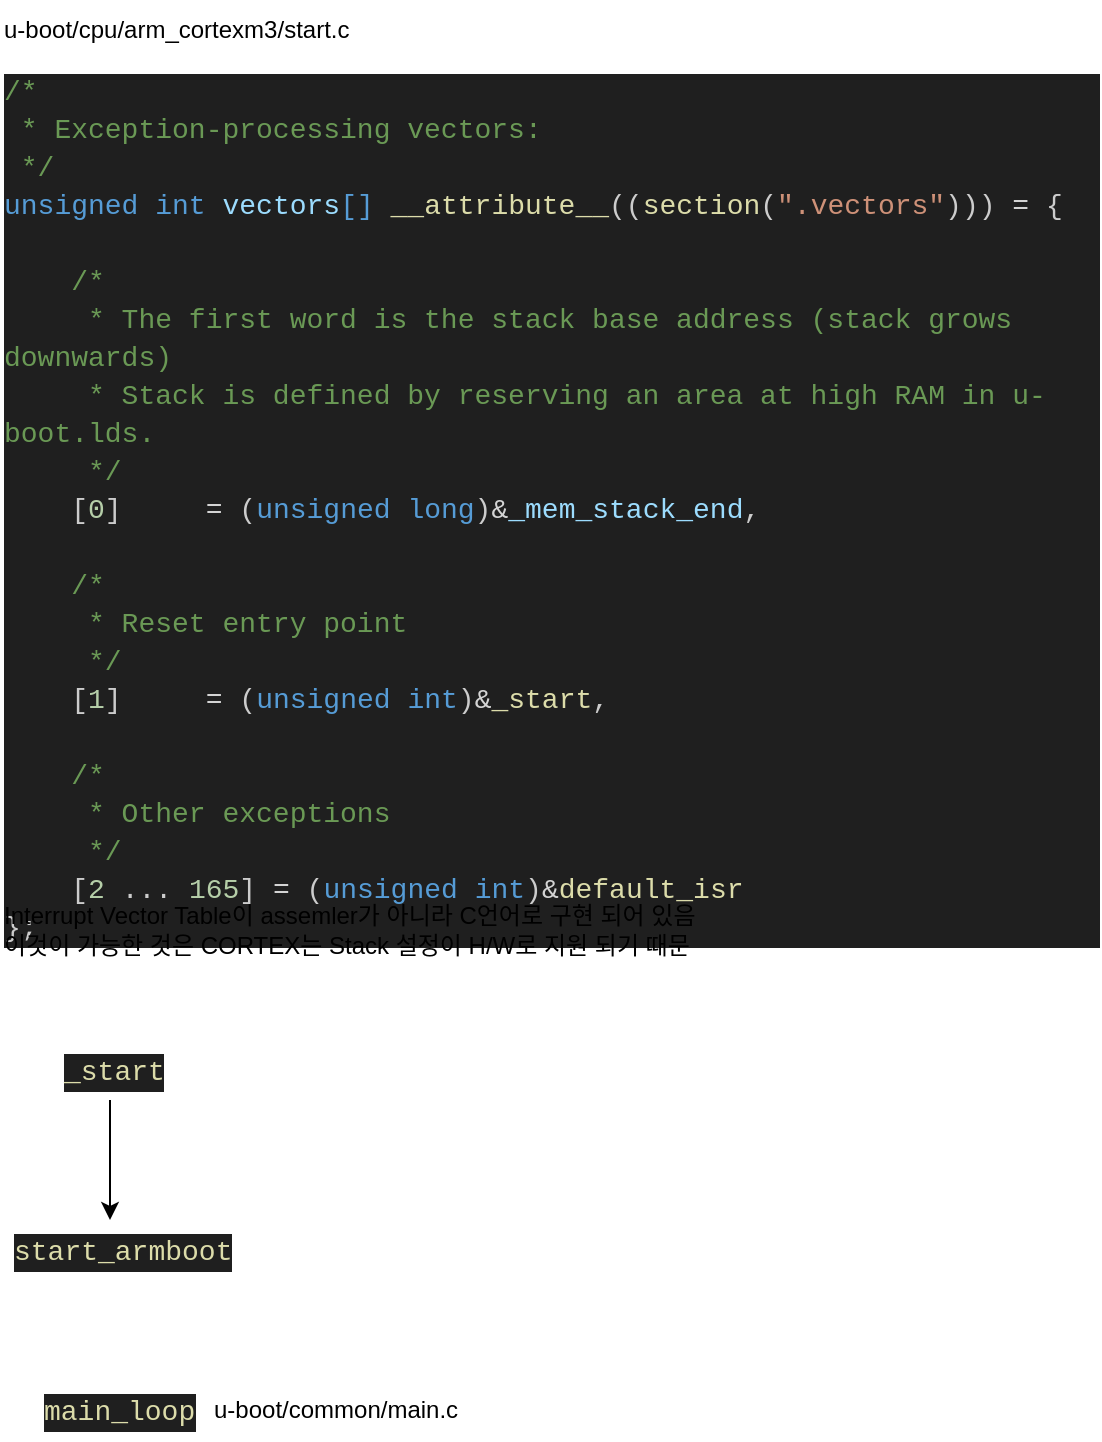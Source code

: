 <mxfile version="21.7.4" type="github">
  <diagram name="페이지-1" id="V8czD0fd6J0GJFK_vFva">
    <mxGraphModel dx="454" dy="446" grid="1" gridSize="10" guides="1" tooltips="1" connect="1" arrows="1" fold="1" page="1" pageScale="1" pageWidth="1654" pageHeight="2336" math="0" shadow="0">
      <root>
        <mxCell id="0" />
        <mxCell id="1" parent="0" />
        <mxCell id="0r8FNTHCxq8rm0fuSEPY-1" value="u-boot/cpu/arm_cortexm3/start.c" style="text;html=1;strokeColor=none;fillColor=none;align=left;verticalAlign=middle;whiteSpace=wrap;rounded=0;" vertex="1" parent="1">
          <mxGeometry x="40" y="40" width="190" height="30" as="geometry" />
        </mxCell>
        <mxCell id="0r8FNTHCxq8rm0fuSEPY-2" value="&lt;div style=&quot;color: rgb(204, 204, 204); background-color: rgb(31, 31, 31); font-family: Consolas, &amp;quot;Courier New&amp;quot;, monospace; font-weight: normal; font-size: 14px; line-height: 19px;&quot;&gt;&lt;div&gt;&lt;span style=&quot;color: #6a9955;&quot;&gt;/*&lt;/span&gt;&lt;/div&gt;&lt;div&gt;&lt;span style=&quot;color: #6a9955;&quot;&gt;&amp;nbsp;* Exception-processing vectors:&lt;/span&gt;&lt;/div&gt;&lt;div&gt;&lt;span style=&quot;color: #6a9955;&quot;&gt;&amp;nbsp;*/&lt;/span&gt;&lt;/div&gt;&lt;div&gt;&lt;span style=&quot;color: #569cd6;&quot;&gt;unsigned&lt;/span&gt;&lt;span style=&quot;color: #cccccc;&quot;&gt; &lt;/span&gt;&lt;span style=&quot;color: #569cd6;&quot;&gt;int&lt;/span&gt;&lt;span style=&quot;color: #cccccc;&quot;&gt; &lt;/span&gt;&lt;span style=&quot;color: #9cdcfe;&quot;&gt;vectors&lt;/span&gt;&lt;span style=&quot;color: #569cd6;&quot;&gt;[]&lt;/span&gt;&lt;span style=&quot;color: #cccccc;&quot;&gt; &lt;/span&gt;&lt;span style=&quot;color: #dcdcaa;&quot;&gt;__attribute__&lt;/span&gt;&lt;span style=&quot;color: #cccccc;&quot;&gt;((&lt;/span&gt;&lt;span style=&quot;color: #dcdcaa;&quot;&gt;section&lt;/span&gt;&lt;span style=&quot;color: #cccccc;&quot;&gt;(&lt;/span&gt;&lt;span style=&quot;color: #ce9178;&quot;&gt;&quot;.vectors&quot;&lt;/span&gt;&lt;span style=&quot;color: #cccccc;&quot;&gt;))) &lt;/span&gt;&lt;span style=&quot;color: #d4d4d4;&quot;&gt;=&lt;/span&gt;&lt;span style=&quot;color: #cccccc;&quot;&gt; {&lt;/span&gt;&lt;/div&gt;&lt;br&gt;&lt;div&gt;&lt;span style=&quot;color: #6a9955;&quot;&gt;&amp;nbsp; &amp;nbsp; /*&lt;/span&gt;&lt;/div&gt;&lt;div&gt;&lt;span style=&quot;color: #6a9955;&quot;&gt;&amp;nbsp; &amp;nbsp; &amp;nbsp;* The first word is the stack base address (stack grows downwards)&lt;/span&gt;&lt;/div&gt;&lt;div&gt;&lt;span style=&quot;color: #6a9955;&quot;&gt;&amp;nbsp; &amp;nbsp; &amp;nbsp;* Stack is defined by reserving an area at high RAM in u-boot.lds.&lt;/span&gt;&lt;/div&gt;&lt;div&gt;&lt;span style=&quot;color: #6a9955;&quot;&gt;&amp;nbsp; &amp;nbsp; &amp;nbsp;*/&lt;/span&gt;&lt;/div&gt;&lt;div&gt;&lt;span style=&quot;color: #cccccc;&quot;&gt;&amp;nbsp; &amp;nbsp; [&lt;/span&gt;&lt;span style=&quot;color: #b5cea8;&quot;&gt;0&lt;/span&gt;&lt;span style=&quot;color: #cccccc;&quot;&gt;] &amp;nbsp; &amp;nbsp; &lt;/span&gt;&lt;span style=&quot;color: #d4d4d4;&quot;&gt;=&lt;/span&gt;&lt;span style=&quot;color: #cccccc;&quot;&gt; (&lt;/span&gt;&lt;span style=&quot;color: #569cd6;&quot;&gt;unsigned&lt;/span&gt;&lt;span style=&quot;color: #cccccc;&quot;&gt; &lt;/span&gt;&lt;span style=&quot;color: #569cd6;&quot;&gt;long&lt;/span&gt;&lt;span style=&quot;color: #cccccc;&quot;&gt;)&lt;/span&gt;&lt;span style=&quot;color: #d4d4d4;&quot;&gt;&amp;amp;&lt;/span&gt;&lt;span style=&quot;color: #9cdcfe;&quot;&gt;_mem_stack_end&lt;/span&gt;&lt;span style=&quot;color: #cccccc;&quot;&gt;,&lt;/span&gt;&lt;/div&gt;&lt;br&gt;&lt;div&gt;&lt;span style=&quot;color: #6a9955;&quot;&gt;&amp;nbsp; &amp;nbsp; /*&lt;/span&gt;&lt;/div&gt;&lt;div&gt;&lt;span style=&quot;color: #6a9955;&quot;&gt;&amp;nbsp; &amp;nbsp; &amp;nbsp;* Reset entry point&lt;/span&gt;&lt;/div&gt;&lt;div&gt;&lt;span style=&quot;color: #6a9955;&quot;&gt;&amp;nbsp; &amp;nbsp; &amp;nbsp;*/&lt;/span&gt;&lt;/div&gt;&lt;div&gt;&lt;span style=&quot;color: #cccccc;&quot;&gt;&amp;nbsp; &amp;nbsp; [&lt;/span&gt;&lt;span style=&quot;color: #b5cea8;&quot;&gt;1&lt;/span&gt;&lt;span style=&quot;color: #cccccc;&quot;&gt;] &amp;nbsp; &amp;nbsp; &lt;/span&gt;&lt;span style=&quot;color: #d4d4d4;&quot;&gt;=&lt;/span&gt;&lt;span style=&quot;color: #cccccc;&quot;&gt; (&lt;/span&gt;&lt;span style=&quot;color: #569cd6;&quot;&gt;unsigned&lt;/span&gt;&lt;span style=&quot;color: #cccccc;&quot;&gt; &lt;/span&gt;&lt;span style=&quot;color: #569cd6;&quot;&gt;int&lt;/span&gt;&lt;span style=&quot;color: #cccccc;&quot;&gt;)&lt;/span&gt;&lt;span style=&quot;color: #d4d4d4;&quot;&gt;&amp;amp;&lt;/span&gt;&lt;span style=&quot;color: #dcdcaa;&quot;&gt;_start&lt;/span&gt;&lt;span style=&quot;color: #cccccc;&quot;&gt;,&lt;/span&gt;&lt;/div&gt;&lt;br&gt;&lt;div&gt;&lt;span style=&quot;color: #6a9955;&quot;&gt;&amp;nbsp; &amp;nbsp; /*&lt;/span&gt;&lt;/div&gt;&lt;div&gt;&lt;span style=&quot;color: #6a9955;&quot;&gt;&amp;nbsp; &amp;nbsp; &amp;nbsp;* Other exceptions&lt;/span&gt;&lt;/div&gt;&lt;div&gt;&lt;span style=&quot;color: #6a9955;&quot;&gt;&amp;nbsp; &amp;nbsp; &amp;nbsp;*/&lt;/span&gt;&lt;/div&gt;&lt;div&gt;&lt;span style=&quot;color: #cccccc;&quot;&gt;&amp;nbsp; &amp;nbsp; [&lt;/span&gt;&lt;span style=&quot;color: #b5cea8;&quot;&gt;2&lt;/span&gt;&lt;span style=&quot;color: #cccccc;&quot;&gt; ... &lt;/span&gt;&lt;span style=&quot;color: #b5cea8;&quot;&gt;165&lt;/span&gt;&lt;span style=&quot;color: #cccccc;&quot;&gt;] &lt;/span&gt;&lt;span style=&quot;color: #d4d4d4;&quot;&gt;=&lt;/span&gt;&lt;span style=&quot;color: #cccccc;&quot;&gt; (&lt;/span&gt;&lt;span style=&quot;color: #569cd6;&quot;&gt;unsigned&lt;/span&gt;&lt;span style=&quot;color: #cccccc;&quot;&gt; &lt;/span&gt;&lt;span style=&quot;color: #569cd6;&quot;&gt;int&lt;/span&gt;&lt;span style=&quot;color: #cccccc;&quot;&gt;)&lt;/span&gt;&lt;span style=&quot;color: #d4d4d4;&quot;&gt;&amp;amp;&lt;/span&gt;&lt;span style=&quot;color: #dcdcaa;&quot;&gt;default_isr&lt;/span&gt;&lt;/div&gt;&lt;div&gt;&lt;span style=&quot;color: #cccccc;&quot;&gt;};&lt;/span&gt;&lt;/div&gt;&lt;/div&gt;" style="text;whiteSpace=wrap;html=1;" vertex="1" parent="1">
          <mxGeometry x="40" y="70" width="550" height="410" as="geometry" />
        </mxCell>
        <mxCell id="0r8FNTHCxq8rm0fuSEPY-3" value="Interrupt Vector Table이 assemler가 아니라 C언어로 구현 되어 있음&lt;br&gt;이것이 가능한 것은 CORTEX는 Stack 설정이 H/W로 지원 되기 때문&amp;nbsp;" style="text;html=1;strokeColor=none;fillColor=none;align=left;verticalAlign=middle;whiteSpace=wrap;rounded=0;" vertex="1" parent="1">
          <mxGeometry x="40" y="490" width="380" height="30" as="geometry" />
        </mxCell>
        <mxCell id="0r8FNTHCxq8rm0fuSEPY-6" style="edgeStyle=orthogonalEdgeStyle;rounded=0;orthogonalLoop=1;jettySize=auto;html=1;exitX=0.5;exitY=1;exitDx=0;exitDy=0;" edge="1" parent="1" source="0r8FNTHCxq8rm0fuSEPY-4" target="0r8FNTHCxq8rm0fuSEPY-5">
          <mxGeometry relative="1" as="geometry" />
        </mxCell>
        <mxCell id="0r8FNTHCxq8rm0fuSEPY-4" value="&lt;div style=&quot;color: rgb(204, 204, 204); background-color: rgb(31, 31, 31); font-family: Consolas, &amp;quot;Courier New&amp;quot;, monospace; font-weight: normal; font-size: 14px; line-height: 19px;&quot;&gt;&lt;div&gt;&lt;span style=&quot;color: #dcdcaa;&quot;&gt;_start&lt;/span&gt;&lt;/div&gt;&lt;/div&gt;" style="text;whiteSpace=wrap;html=1;" vertex="1" parent="1">
          <mxGeometry x="70" y="560" width="50" height="30" as="geometry" />
        </mxCell>
        <mxCell id="0r8FNTHCxq8rm0fuSEPY-5" value="&lt;div style=&quot;color: rgb(204, 204, 204); background-color: rgb(31, 31, 31); font-family: Consolas, &amp;quot;Courier New&amp;quot;, monospace; font-weight: normal; font-size: 14px; line-height: 19px;&quot;&gt;&lt;div&gt;&lt;span style=&quot;color: #dcdcaa;&quot;&gt;start_armboot&lt;/span&gt;&lt;/div&gt;&lt;/div&gt;" style="text;whiteSpace=wrap;html=1;" vertex="1" parent="1">
          <mxGeometry x="45" y="650" width="100" height="30" as="geometry" />
        </mxCell>
        <mxCell id="0r8FNTHCxq8rm0fuSEPY-8" value="&lt;div style=&quot;color: rgb(204, 204, 204); background-color: rgb(31, 31, 31); font-family: Consolas, &amp;quot;Courier New&amp;quot;, monospace; font-weight: normal; font-size: 14px; line-height: 19px;&quot;&gt;&lt;div&gt;&lt;span style=&quot;color: #dcdcaa;&quot;&gt;main_loop&lt;/span&gt;&lt;/div&gt;&lt;/div&gt;" style="text;whiteSpace=wrap;html=1;" vertex="1" parent="1">
          <mxGeometry x="60" y="730" width="70" height="30" as="geometry" />
        </mxCell>
        <mxCell id="0r8FNTHCxq8rm0fuSEPY-9" value="u-boot/common/main.c" style="text;html=1;strokeColor=none;fillColor=none;align=left;verticalAlign=middle;whiteSpace=wrap;rounded=0;" vertex="1" parent="1">
          <mxGeometry x="145" y="730" width="140" height="30" as="geometry" />
        </mxCell>
      </root>
    </mxGraphModel>
  </diagram>
</mxfile>
